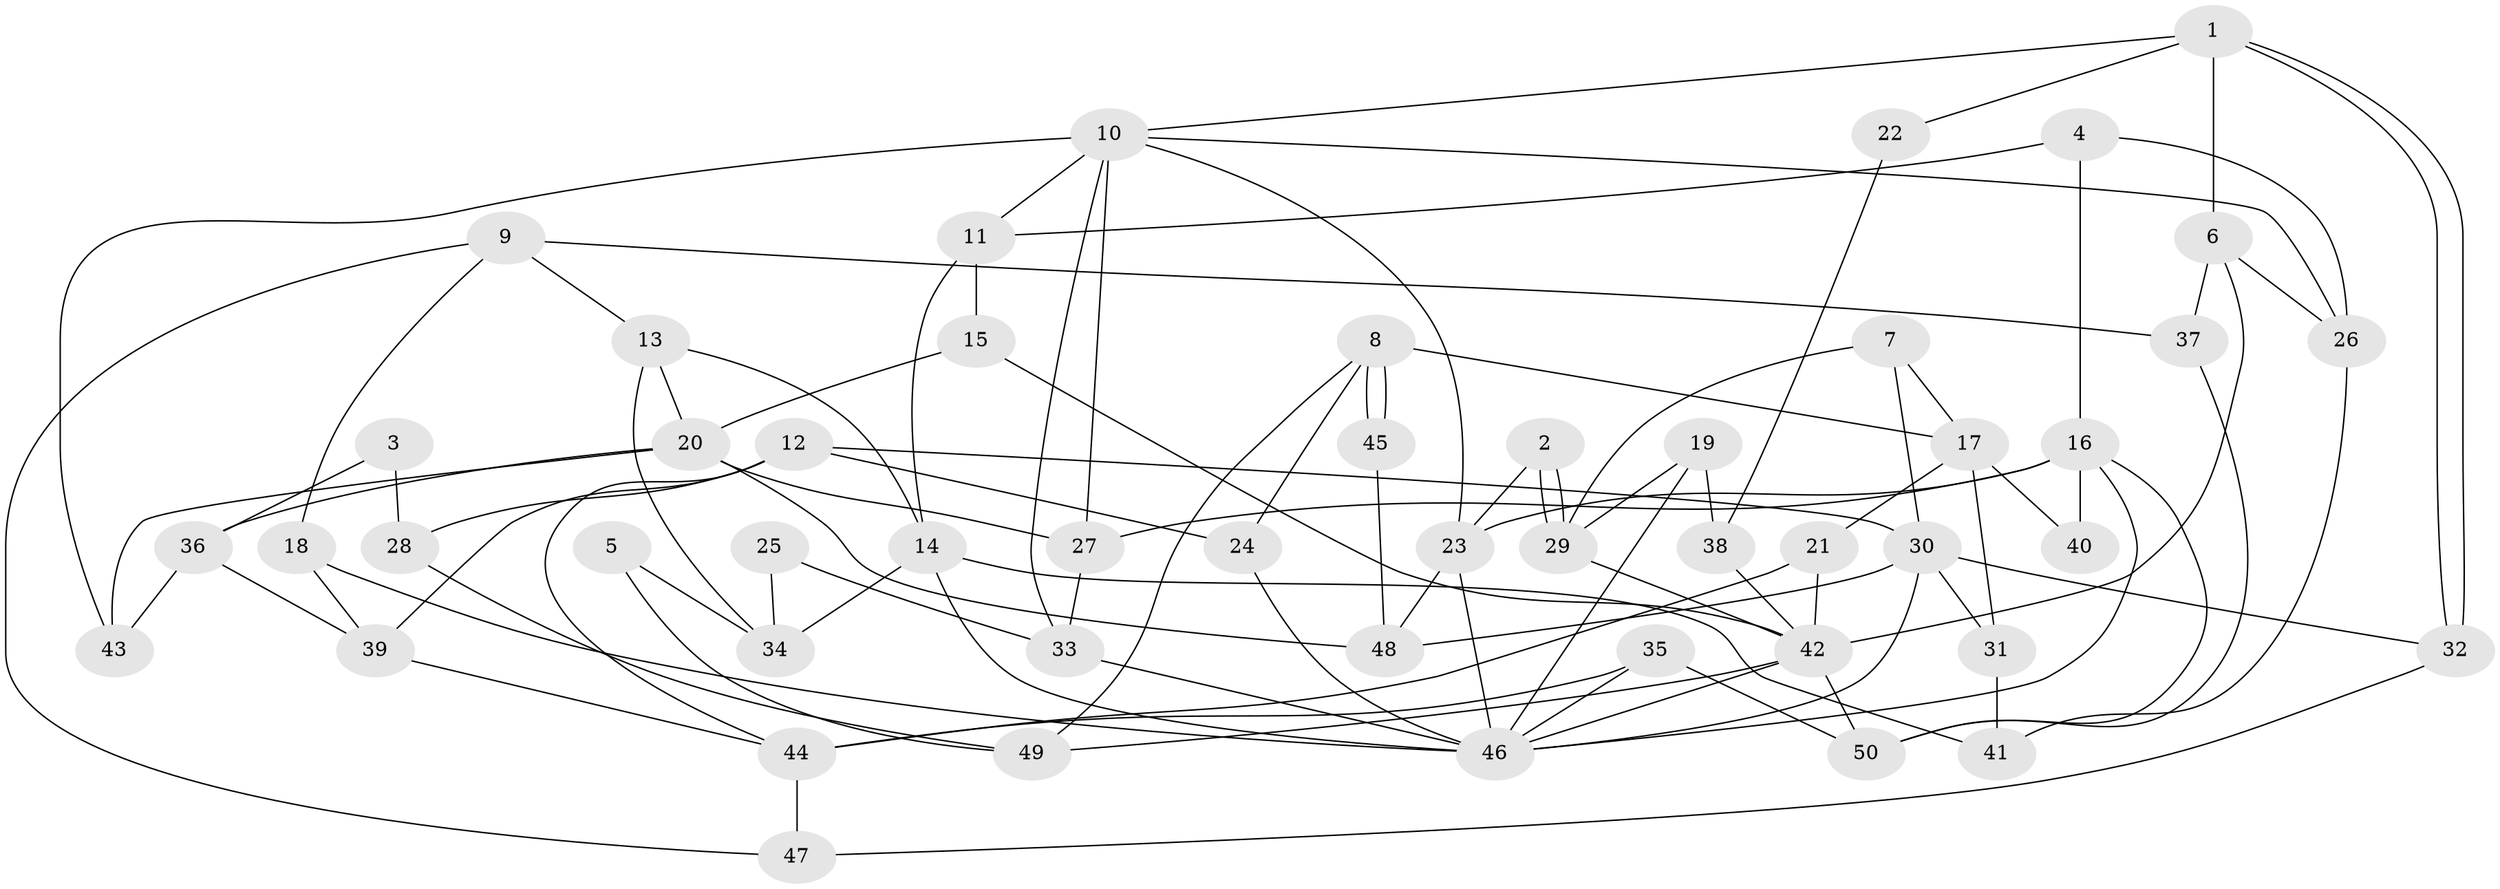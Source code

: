 // coarse degree distribution, {3: 0.34285714285714286, 2: 0.14285714285714285, 5: 0.2, 4: 0.22857142857142856, 6: 0.02857142857142857, 7: 0.02857142857142857, 16: 0.02857142857142857}
// Generated by graph-tools (version 1.1) at 2025/52/03/04/25 21:52:39]
// undirected, 50 vertices, 100 edges
graph export_dot {
graph [start="1"]
  node [color=gray90,style=filled];
  1;
  2;
  3;
  4;
  5;
  6;
  7;
  8;
  9;
  10;
  11;
  12;
  13;
  14;
  15;
  16;
  17;
  18;
  19;
  20;
  21;
  22;
  23;
  24;
  25;
  26;
  27;
  28;
  29;
  30;
  31;
  32;
  33;
  34;
  35;
  36;
  37;
  38;
  39;
  40;
  41;
  42;
  43;
  44;
  45;
  46;
  47;
  48;
  49;
  50;
  1 -- 32;
  1 -- 32;
  1 -- 6;
  1 -- 10;
  1 -- 22;
  2 -- 29;
  2 -- 29;
  2 -- 23;
  3 -- 28;
  3 -- 36;
  4 -- 26;
  4 -- 11;
  4 -- 16;
  5 -- 49;
  5 -- 34;
  6 -- 26;
  6 -- 42;
  6 -- 37;
  7 -- 29;
  7 -- 30;
  7 -- 17;
  8 -- 24;
  8 -- 45;
  8 -- 45;
  8 -- 17;
  8 -- 49;
  9 -- 13;
  9 -- 37;
  9 -- 18;
  9 -- 47;
  10 -- 27;
  10 -- 11;
  10 -- 23;
  10 -- 26;
  10 -- 33;
  10 -- 43;
  11 -- 15;
  11 -- 14;
  12 -- 39;
  12 -- 44;
  12 -- 24;
  12 -- 28;
  12 -- 30;
  13 -- 14;
  13 -- 20;
  13 -- 34;
  14 -- 46;
  14 -- 34;
  14 -- 41;
  15 -- 42;
  15 -- 20;
  16 -- 23;
  16 -- 27;
  16 -- 40;
  16 -- 46;
  16 -- 50;
  17 -- 21;
  17 -- 31;
  17 -- 40;
  18 -- 39;
  18 -- 46;
  19 -- 46;
  19 -- 29;
  19 -- 38;
  20 -- 48;
  20 -- 27;
  20 -- 36;
  20 -- 43;
  21 -- 44;
  21 -- 42;
  22 -- 38;
  23 -- 46;
  23 -- 48;
  24 -- 46;
  25 -- 34;
  25 -- 33;
  26 -- 41;
  27 -- 33;
  28 -- 49;
  29 -- 42;
  30 -- 46;
  30 -- 31;
  30 -- 32;
  30 -- 48;
  31 -- 41;
  32 -- 47;
  33 -- 46;
  35 -- 50;
  35 -- 46;
  35 -- 44;
  36 -- 43;
  36 -- 39;
  37 -- 50;
  38 -- 42;
  39 -- 44;
  42 -- 46;
  42 -- 49;
  42 -- 50;
  44 -- 47;
  45 -- 48;
}
